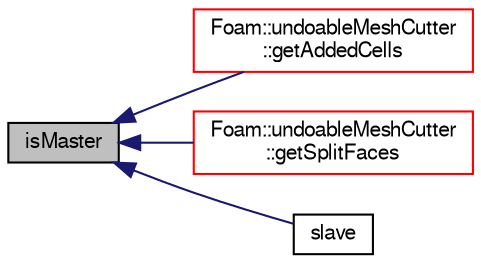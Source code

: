 digraph "isMaster"
{
  bgcolor="transparent";
  edge [fontname="FreeSans",fontsize="10",labelfontname="FreeSans",labelfontsize="10"];
  node [fontname="FreeSans",fontsize="10",shape=record];
  rankdir="LR";
  Node205 [label="isMaster",height=0.2,width=0.4,color="black", fillcolor="grey75", style="filled", fontcolor="black"];
  Node205 -> Node206 [dir="back",color="midnightblue",fontsize="10",style="solid",fontname="FreeSans"];
  Node206 [label="Foam::undoableMeshCutter\l::getAddedCells",height=0.2,width=0.4,color="red",URL="$a21518.html#ab5ebffca83676b163aefa40518831e37",tooltip="Like getSplitFaces but returns map from original to added cell. "];
  Node205 -> Node208 [dir="back",color="midnightblue",fontsize="10",style="solid",fontname="FreeSans"];
  Node208 [label="Foam::undoableMeshCutter\l::getSplitFaces",height=0.2,width=0.4,color="red",URL="$a21518.html#a1e3a8bd512524e4ded9885f9dcfdcb16",tooltip="Calculate split faces from current liveCells. Only. "];
  Node205 -> Node209 [dir="back",color="midnightblue",fontsize="10",style="solid",fontname="FreeSans"];
  Node209 [label="slave",height=0.2,width=0.4,color="black",URL="$a21526.html#a752604aa6cc4a47b96807e1b8260ebc3"];
}
